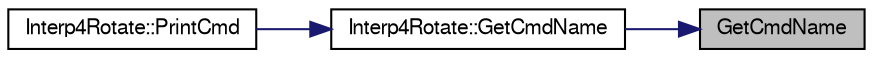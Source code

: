 digraph "GetCmdName"
{
 // LATEX_PDF_SIZE
  edge [fontname="FreeSans",fontsize="10",labelfontname="FreeSans",labelfontsize="10"];
  node [fontname="FreeSans",fontsize="10",shape=record];
  rankdir="RL";
  Node1 [label="GetCmdName",height=0.2,width=0.4,color="black", fillcolor="grey75", style="filled", fontcolor="black",tooltip=" "];
  Node1 -> Node2 [dir="back",color="midnightblue",fontsize="10",style="solid",fontname="FreeSans"];
  Node2 [label="Interp4Rotate::GetCmdName",height=0.2,width=0.4,color="black", fillcolor="white", style="filled",URL="$classInterp4Rotate.html#a72ca6a7b4049030cd17af9cce98b2b5f",tooltip="Wyświetla nazwę polecenia."];
  Node2 -> Node3 [dir="back",color="midnightblue",fontsize="10",style="solid",fontname="FreeSans"];
  Node3 [label="Interp4Rotate::PrintCmd",height=0.2,width=0.4,color="black", fillcolor="white", style="filled",URL="$classInterp4Rotate.html#afe8f0132a28f367334eb9460e3abdd11",tooltip="Wyświetla postać bieżącego polecenia (nazwę oraz wartości parametrów)"];
}
